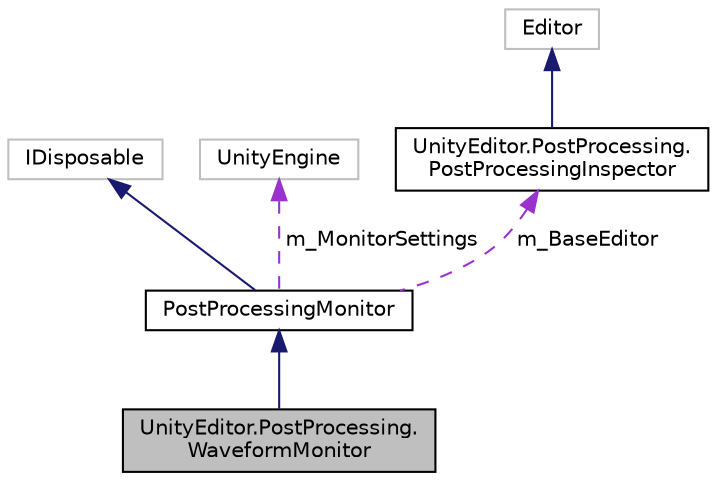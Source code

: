 digraph "UnityEditor.PostProcessing.WaveformMonitor"
{
  edge [fontname="Helvetica",fontsize="10",labelfontname="Helvetica",labelfontsize="10"];
  node [fontname="Helvetica",fontsize="10",shape=record];
  Node3 [label="UnityEditor.PostProcessing.\lWaveformMonitor",height=0.2,width=0.4,color="black", fillcolor="grey75", style="filled", fontcolor="black"];
  Node4 -> Node3 [dir="back",color="midnightblue",fontsize="10",style="solid"];
  Node4 [label="PostProcessingMonitor",height=0.2,width=0.4,color="black", fillcolor="white", style="filled",URL="$class_unity_editor_1_1_post_processing_1_1_post_processing_monitor.html"];
  Node5 -> Node4 [dir="back",color="midnightblue",fontsize="10",style="solid"];
  Node5 [label="IDisposable",height=0.2,width=0.4,color="grey75", fillcolor="white", style="filled"];
  Node6 -> Node4 [dir="back",color="darkorchid3",fontsize="10",style="dashed",label=" m_MonitorSettings" ];
  Node6 [label="UnityEngine",height=0.2,width=0.4,color="grey75", fillcolor="white", style="filled"];
  Node7 -> Node4 [dir="back",color="darkorchid3",fontsize="10",style="dashed",label=" m_BaseEditor" ];
  Node7 [label="UnityEditor.PostProcessing.\lPostProcessingInspector",height=0.2,width=0.4,color="black", fillcolor="white", style="filled",URL="$class_unity_editor_1_1_post_processing_1_1_post_processing_inspector.html"];
  Node8 -> Node7 [dir="back",color="midnightblue",fontsize="10",style="solid"];
  Node8 [label="Editor",height=0.2,width=0.4,color="grey75", fillcolor="white", style="filled"];
}
